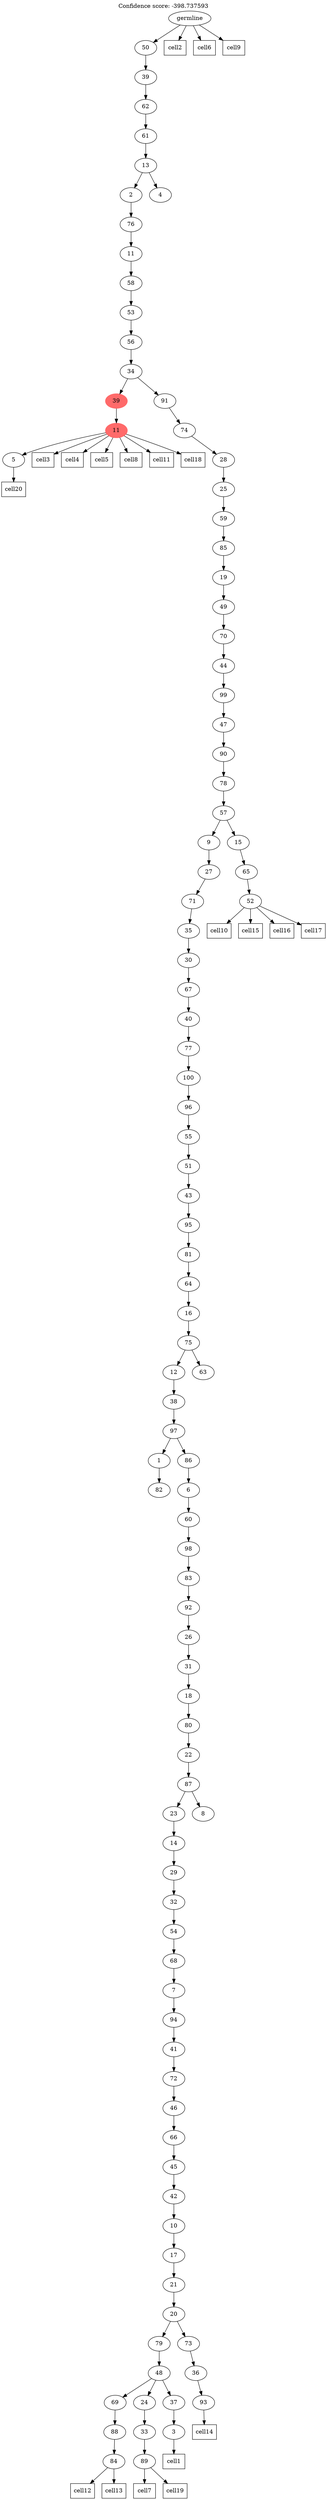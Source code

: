 digraph g {
	"100" -> "101";
	"101" [label="5"];
	"99" -> "100";
	"100" [color=indianred1, style=filled, label="11"];
	"96" -> "97";
	"97" [label="82"];
	"93" -> "94";
	"94" [label="84"];
	"92" -> "93";
	"93" [label="88"];
	"90" -> "91";
	"91" [label="89"];
	"89" -> "90";
	"90" [label="33"];
	"87" -> "88";
	"88" [label="3"];
	"86" -> "87";
	"87" [label="37"];
	"86" -> "89";
	"89" [label="24"];
	"86" -> "92";
	"92" [label="69"];
	"85" -> "86";
	"86" [label="48"];
	"83" -> "84";
	"84" [label="93"];
	"82" -> "83";
	"83" [label="36"];
	"81" -> "82";
	"82" [label="73"];
	"81" -> "85";
	"85" [label="79"];
	"80" -> "81";
	"81" [label="20"];
	"79" -> "80";
	"80" [label="21"];
	"78" -> "79";
	"79" [label="17"];
	"77" -> "78";
	"78" [label="10"];
	"76" -> "77";
	"77" [label="42"];
	"75" -> "76";
	"76" [label="45"];
	"74" -> "75";
	"75" [label="66"];
	"73" -> "74";
	"74" [label="46"];
	"72" -> "73";
	"73" [label="72"];
	"71" -> "72";
	"72" [label="41"];
	"70" -> "71";
	"71" [label="94"];
	"69" -> "70";
	"70" [label="7"];
	"68" -> "69";
	"69" [label="68"];
	"67" -> "68";
	"68" [label="54"];
	"66" -> "67";
	"67" [label="32"];
	"65" -> "66";
	"66" [label="29"];
	"64" -> "65";
	"65" [label="14"];
	"63" -> "64";
	"64" [label="23"];
	"63" -> "95";
	"95" [label="8"];
	"62" -> "63";
	"63" [label="87"];
	"61" -> "62";
	"62" [label="22"];
	"60" -> "61";
	"61" [label="80"];
	"59" -> "60";
	"60" [label="18"];
	"58" -> "59";
	"59" [label="31"];
	"57" -> "58";
	"58" [label="26"];
	"56" -> "57";
	"57" [label="92"];
	"55" -> "56";
	"56" [label="83"];
	"54" -> "55";
	"55" [label="98"];
	"53" -> "54";
	"54" [label="60"];
	"52" -> "53";
	"53" [label="6"];
	"51" -> "52";
	"52" [label="86"];
	"51" -> "96";
	"96" [label="1"];
	"50" -> "51";
	"51" [label="97"];
	"49" -> "50";
	"50" [label="38"];
	"48" -> "49";
	"49" [label="12"];
	"48" -> "98";
	"98" [label="63"];
	"47" -> "48";
	"48" [label="75"];
	"46" -> "47";
	"47" [label="16"];
	"45" -> "46";
	"46" [label="64"];
	"44" -> "45";
	"45" [label="81"];
	"43" -> "44";
	"44" [label="95"];
	"42" -> "43";
	"43" [label="43"];
	"41" -> "42";
	"42" [label="51"];
	"40" -> "41";
	"41" [label="55"];
	"39" -> "40";
	"40" [label="96"];
	"38" -> "39";
	"39" [label="100"];
	"37" -> "38";
	"38" [label="77"];
	"36" -> "37";
	"37" [label="40"];
	"35" -> "36";
	"36" [label="67"];
	"34" -> "35";
	"35" [label="30"];
	"33" -> "34";
	"34" [label="35"];
	"32" -> "33";
	"33" [label="71"];
	"31" -> "32";
	"32" [label="27"];
	"29" -> "30";
	"30" [label="52"];
	"28" -> "29";
	"29" [label="65"];
	"27" -> "28";
	"28" [label="15"];
	"27" -> "31";
	"31" [label="9"];
	"26" -> "27";
	"27" [label="57"];
	"25" -> "26";
	"26" [label="78"];
	"24" -> "25";
	"25" [label="90"];
	"23" -> "24";
	"24" [label="47"];
	"22" -> "23";
	"23" [label="99"];
	"21" -> "22";
	"22" [label="44"];
	"20" -> "21";
	"21" [label="70"];
	"19" -> "20";
	"20" [label="49"];
	"18" -> "19";
	"19" [label="19"];
	"17" -> "18";
	"18" [label="85"];
	"16" -> "17";
	"17" [label="59"];
	"15" -> "16";
	"16" [label="25"];
	"14" -> "15";
	"15" [label="28"];
	"13" -> "14";
	"14" [label="74"];
	"12" -> "13";
	"13" [label="91"];
	"12" -> "99";
	"99" [color=indianred1, style=filled, label="39"];
	"11" -> "12";
	"12" [label="34"];
	"10" -> "11";
	"11" [label="56"];
	"9" -> "10";
	"10" [label="53"];
	"8" -> "9";
	"9" [label="58"];
	"7" -> "8";
	"8" [label="11"];
	"6" -> "7";
	"7" [label="76"];
	"5" -> "6";
	"6" [label="2"];
	"5" -> "102";
	"102" [label="4"];
	"4" -> "5";
	"5" [label="13"];
	"3" -> "4";
	"4" [label="61"];
	"2" -> "3";
	"3" [label="62"];
	"1" -> "2";
	"2" [label="39"];
	"0" -> "1";
	"1" [label="50"];
	"0" [label="germline"];
	"88" -> "cell1";
	"cell1" [shape=box];
	"0" -> "cell2";
	"cell2" [shape=box];
	"100" -> "cell3";
	"cell3" [shape=box];
	"100" -> "cell4";
	"cell4" [shape=box];
	"100" -> "cell5";
	"cell5" [shape=box];
	"0" -> "cell6";
	"cell6" [shape=box];
	"91" -> "cell7";
	"cell7" [shape=box];
	"100" -> "cell8";
	"cell8" [shape=box];
	"0" -> "cell9";
	"cell9" [shape=box];
	"30" -> "cell10";
	"cell10" [shape=box];
	"100" -> "cell11";
	"cell11" [shape=box];
	"94" -> "cell12";
	"cell12" [shape=box];
	"94" -> "cell13";
	"cell13" [shape=box];
	"84" -> "cell14";
	"cell14" [shape=box];
	"30" -> "cell15";
	"cell15" [shape=box];
	"30" -> "cell16";
	"cell16" [shape=box];
	"30" -> "cell17";
	"cell17" [shape=box];
	"100" -> "cell18";
	"cell18" [shape=box];
	"91" -> "cell19";
	"cell19" [shape=box];
	"101" -> "cell20";
	"cell20" [shape=box];
	labelloc="t";
	label="Confidence score: -398.737593";
}
